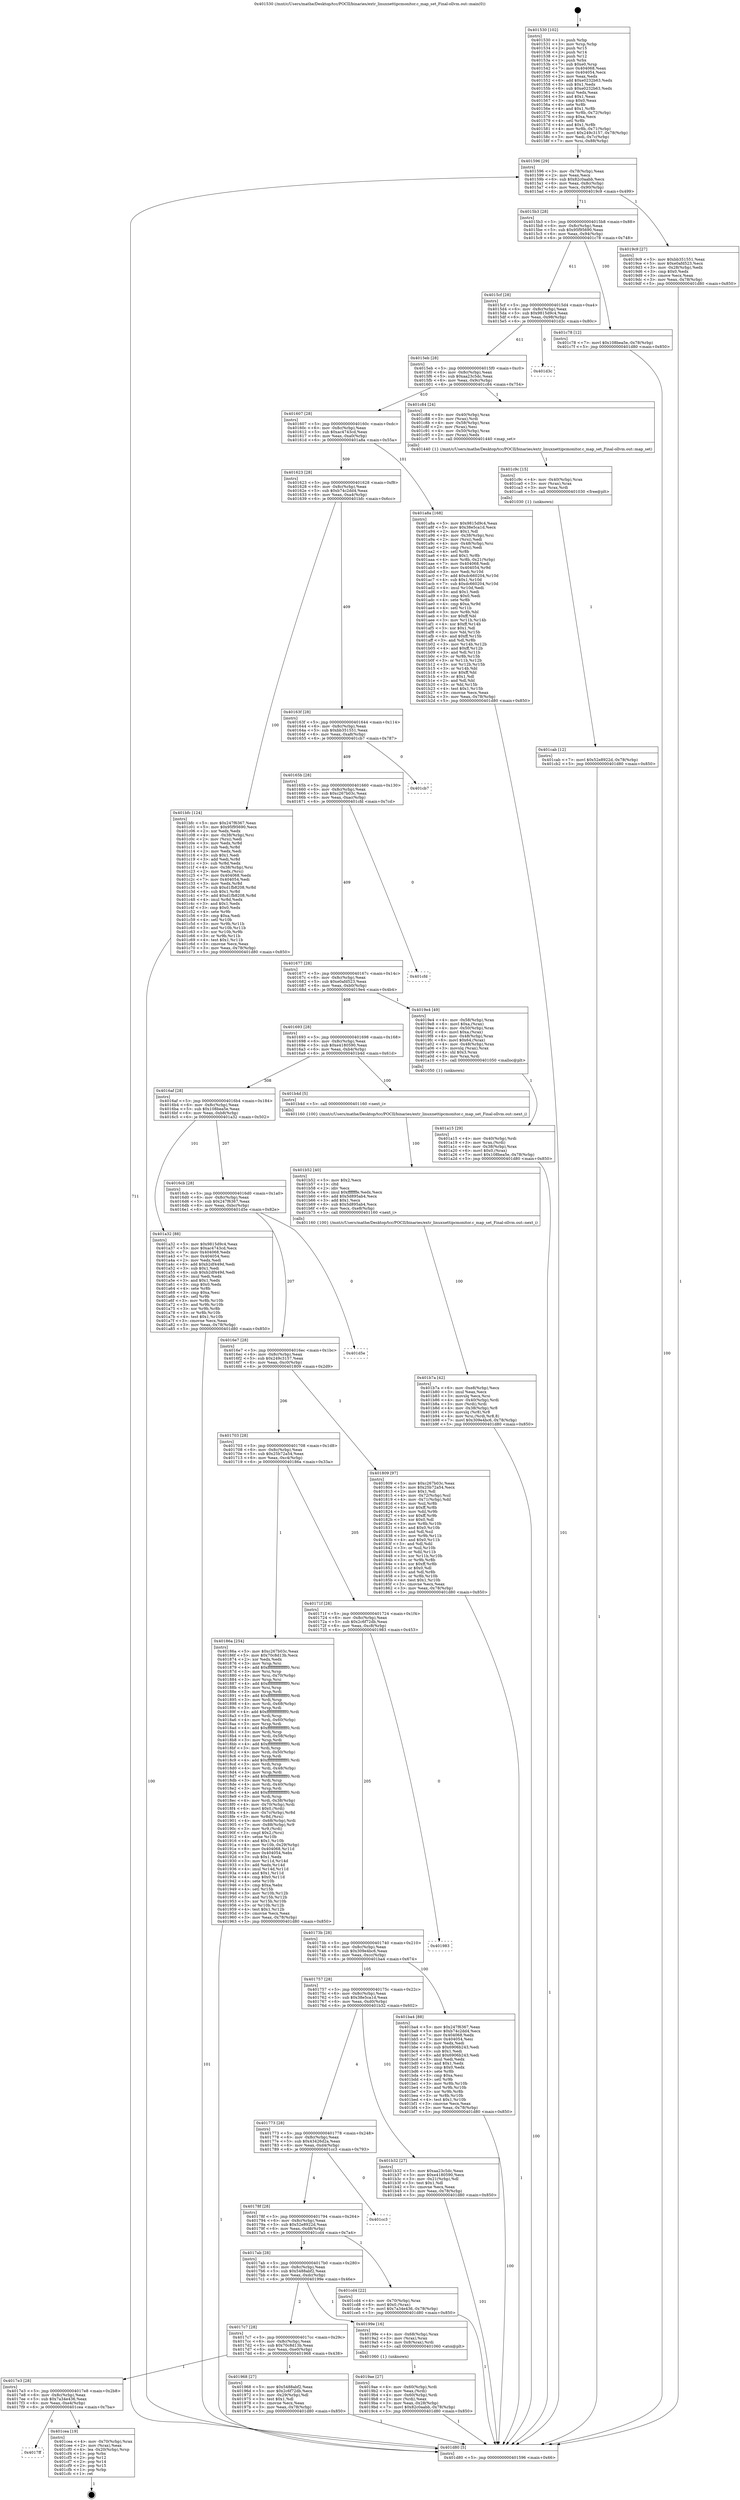 digraph "0x401530" {
  label = "0x401530 (/mnt/c/Users/mathe/Desktop/tcc/POCII/binaries/extr_linuxnettipcmonitor.c_map_set_Final-ollvm.out::main(0))"
  labelloc = "t"
  node[shape=record]

  Entry [label="",width=0.3,height=0.3,shape=circle,fillcolor=black,style=filled]
  "0x401596" [label="{
     0x401596 [29]\l
     | [instrs]\l
     &nbsp;&nbsp;0x401596 \<+3\>: mov -0x78(%rbp),%eax\l
     &nbsp;&nbsp;0x401599 \<+2\>: mov %eax,%ecx\l
     &nbsp;&nbsp;0x40159b \<+6\>: sub $0x82c0aabb,%ecx\l
     &nbsp;&nbsp;0x4015a1 \<+6\>: mov %eax,-0x8c(%rbp)\l
     &nbsp;&nbsp;0x4015a7 \<+6\>: mov %ecx,-0x90(%rbp)\l
     &nbsp;&nbsp;0x4015ad \<+6\>: je 00000000004019c9 \<main+0x499\>\l
  }"]
  "0x4019c9" [label="{
     0x4019c9 [27]\l
     | [instrs]\l
     &nbsp;&nbsp;0x4019c9 \<+5\>: mov $0xbb351551,%eax\l
     &nbsp;&nbsp;0x4019ce \<+5\>: mov $0xe0afd523,%ecx\l
     &nbsp;&nbsp;0x4019d3 \<+3\>: mov -0x28(%rbp),%edx\l
     &nbsp;&nbsp;0x4019d6 \<+3\>: cmp $0x0,%edx\l
     &nbsp;&nbsp;0x4019d9 \<+3\>: cmove %ecx,%eax\l
     &nbsp;&nbsp;0x4019dc \<+3\>: mov %eax,-0x78(%rbp)\l
     &nbsp;&nbsp;0x4019df \<+5\>: jmp 0000000000401d80 \<main+0x850\>\l
  }"]
  "0x4015b3" [label="{
     0x4015b3 [28]\l
     | [instrs]\l
     &nbsp;&nbsp;0x4015b3 \<+5\>: jmp 00000000004015b8 \<main+0x88\>\l
     &nbsp;&nbsp;0x4015b8 \<+6\>: mov -0x8c(%rbp),%eax\l
     &nbsp;&nbsp;0x4015be \<+5\>: sub $0x95f95690,%eax\l
     &nbsp;&nbsp;0x4015c3 \<+6\>: mov %eax,-0x94(%rbp)\l
     &nbsp;&nbsp;0x4015c9 \<+6\>: je 0000000000401c78 \<main+0x748\>\l
  }"]
  Exit [label="",width=0.3,height=0.3,shape=circle,fillcolor=black,style=filled,peripheries=2]
  "0x401c78" [label="{
     0x401c78 [12]\l
     | [instrs]\l
     &nbsp;&nbsp;0x401c78 \<+7\>: movl $0x108bea5e,-0x78(%rbp)\l
     &nbsp;&nbsp;0x401c7f \<+5\>: jmp 0000000000401d80 \<main+0x850\>\l
  }"]
  "0x4015cf" [label="{
     0x4015cf [28]\l
     | [instrs]\l
     &nbsp;&nbsp;0x4015cf \<+5\>: jmp 00000000004015d4 \<main+0xa4\>\l
     &nbsp;&nbsp;0x4015d4 \<+6\>: mov -0x8c(%rbp),%eax\l
     &nbsp;&nbsp;0x4015da \<+5\>: sub $0x9815d9c4,%eax\l
     &nbsp;&nbsp;0x4015df \<+6\>: mov %eax,-0x98(%rbp)\l
     &nbsp;&nbsp;0x4015e5 \<+6\>: je 0000000000401d3c \<main+0x80c\>\l
  }"]
  "0x4017ff" [label="{
     0x4017ff\l
  }", style=dashed]
  "0x401d3c" [label="{
     0x401d3c\l
  }", style=dashed]
  "0x4015eb" [label="{
     0x4015eb [28]\l
     | [instrs]\l
     &nbsp;&nbsp;0x4015eb \<+5\>: jmp 00000000004015f0 \<main+0xc0\>\l
     &nbsp;&nbsp;0x4015f0 \<+6\>: mov -0x8c(%rbp),%eax\l
     &nbsp;&nbsp;0x4015f6 \<+5\>: sub $0xaa23c5dc,%eax\l
     &nbsp;&nbsp;0x4015fb \<+6\>: mov %eax,-0x9c(%rbp)\l
     &nbsp;&nbsp;0x401601 \<+6\>: je 0000000000401c84 \<main+0x754\>\l
  }"]
  "0x401cea" [label="{
     0x401cea [19]\l
     | [instrs]\l
     &nbsp;&nbsp;0x401cea \<+4\>: mov -0x70(%rbp),%rax\l
     &nbsp;&nbsp;0x401cee \<+2\>: mov (%rax),%eax\l
     &nbsp;&nbsp;0x401cf0 \<+4\>: lea -0x20(%rbp),%rsp\l
     &nbsp;&nbsp;0x401cf4 \<+1\>: pop %rbx\l
     &nbsp;&nbsp;0x401cf5 \<+2\>: pop %r12\l
     &nbsp;&nbsp;0x401cf7 \<+2\>: pop %r14\l
     &nbsp;&nbsp;0x401cf9 \<+2\>: pop %r15\l
     &nbsp;&nbsp;0x401cfb \<+1\>: pop %rbp\l
     &nbsp;&nbsp;0x401cfc \<+1\>: ret\l
  }"]
  "0x401c84" [label="{
     0x401c84 [24]\l
     | [instrs]\l
     &nbsp;&nbsp;0x401c84 \<+4\>: mov -0x40(%rbp),%rax\l
     &nbsp;&nbsp;0x401c88 \<+3\>: mov (%rax),%rdi\l
     &nbsp;&nbsp;0x401c8b \<+4\>: mov -0x58(%rbp),%rax\l
     &nbsp;&nbsp;0x401c8f \<+2\>: mov (%rax),%esi\l
     &nbsp;&nbsp;0x401c91 \<+4\>: mov -0x50(%rbp),%rax\l
     &nbsp;&nbsp;0x401c95 \<+2\>: mov (%rax),%edx\l
     &nbsp;&nbsp;0x401c97 \<+5\>: call 0000000000401440 \<map_set\>\l
     | [calls]\l
     &nbsp;&nbsp;0x401440 \{1\} (/mnt/c/Users/mathe/Desktop/tcc/POCII/binaries/extr_linuxnettipcmonitor.c_map_set_Final-ollvm.out::map_set)\l
  }"]
  "0x401607" [label="{
     0x401607 [28]\l
     | [instrs]\l
     &nbsp;&nbsp;0x401607 \<+5\>: jmp 000000000040160c \<main+0xdc\>\l
     &nbsp;&nbsp;0x40160c \<+6\>: mov -0x8c(%rbp),%eax\l
     &nbsp;&nbsp;0x401612 \<+5\>: sub $0xac4743cd,%eax\l
     &nbsp;&nbsp;0x401617 \<+6\>: mov %eax,-0xa0(%rbp)\l
     &nbsp;&nbsp;0x40161d \<+6\>: je 0000000000401a8a \<main+0x55a\>\l
  }"]
  "0x401cab" [label="{
     0x401cab [12]\l
     | [instrs]\l
     &nbsp;&nbsp;0x401cab \<+7\>: movl $0x52e8922d,-0x78(%rbp)\l
     &nbsp;&nbsp;0x401cb2 \<+5\>: jmp 0000000000401d80 \<main+0x850\>\l
  }"]
  "0x401a8a" [label="{
     0x401a8a [168]\l
     | [instrs]\l
     &nbsp;&nbsp;0x401a8a \<+5\>: mov $0x9815d9c4,%eax\l
     &nbsp;&nbsp;0x401a8f \<+5\>: mov $0x38e5ca1d,%ecx\l
     &nbsp;&nbsp;0x401a94 \<+2\>: mov $0x1,%dl\l
     &nbsp;&nbsp;0x401a96 \<+4\>: mov -0x38(%rbp),%rsi\l
     &nbsp;&nbsp;0x401a9a \<+2\>: mov (%rsi),%edi\l
     &nbsp;&nbsp;0x401a9c \<+4\>: mov -0x48(%rbp),%rsi\l
     &nbsp;&nbsp;0x401aa0 \<+2\>: cmp (%rsi),%edi\l
     &nbsp;&nbsp;0x401aa2 \<+4\>: setl %r8b\l
     &nbsp;&nbsp;0x401aa6 \<+4\>: and $0x1,%r8b\l
     &nbsp;&nbsp;0x401aaa \<+4\>: mov %r8b,-0x21(%rbp)\l
     &nbsp;&nbsp;0x401aae \<+7\>: mov 0x404068,%edi\l
     &nbsp;&nbsp;0x401ab5 \<+8\>: mov 0x404054,%r9d\l
     &nbsp;&nbsp;0x401abd \<+3\>: mov %edi,%r10d\l
     &nbsp;&nbsp;0x401ac0 \<+7\>: add $0xdc660204,%r10d\l
     &nbsp;&nbsp;0x401ac7 \<+4\>: sub $0x1,%r10d\l
     &nbsp;&nbsp;0x401acb \<+7\>: sub $0xdc660204,%r10d\l
     &nbsp;&nbsp;0x401ad2 \<+4\>: imul %r10d,%edi\l
     &nbsp;&nbsp;0x401ad6 \<+3\>: and $0x1,%edi\l
     &nbsp;&nbsp;0x401ad9 \<+3\>: cmp $0x0,%edi\l
     &nbsp;&nbsp;0x401adc \<+4\>: sete %r8b\l
     &nbsp;&nbsp;0x401ae0 \<+4\>: cmp $0xa,%r9d\l
     &nbsp;&nbsp;0x401ae4 \<+4\>: setl %r11b\l
     &nbsp;&nbsp;0x401ae8 \<+3\>: mov %r8b,%bl\l
     &nbsp;&nbsp;0x401aeb \<+3\>: xor $0xff,%bl\l
     &nbsp;&nbsp;0x401aee \<+3\>: mov %r11b,%r14b\l
     &nbsp;&nbsp;0x401af1 \<+4\>: xor $0xff,%r14b\l
     &nbsp;&nbsp;0x401af5 \<+3\>: xor $0x1,%dl\l
     &nbsp;&nbsp;0x401af8 \<+3\>: mov %bl,%r15b\l
     &nbsp;&nbsp;0x401afb \<+4\>: and $0xff,%r15b\l
     &nbsp;&nbsp;0x401aff \<+3\>: and %dl,%r8b\l
     &nbsp;&nbsp;0x401b02 \<+3\>: mov %r14b,%r12b\l
     &nbsp;&nbsp;0x401b05 \<+4\>: and $0xff,%r12b\l
     &nbsp;&nbsp;0x401b09 \<+3\>: and %dl,%r11b\l
     &nbsp;&nbsp;0x401b0c \<+3\>: or %r8b,%r15b\l
     &nbsp;&nbsp;0x401b0f \<+3\>: or %r11b,%r12b\l
     &nbsp;&nbsp;0x401b12 \<+3\>: xor %r12b,%r15b\l
     &nbsp;&nbsp;0x401b15 \<+3\>: or %r14b,%bl\l
     &nbsp;&nbsp;0x401b18 \<+3\>: xor $0xff,%bl\l
     &nbsp;&nbsp;0x401b1b \<+3\>: or $0x1,%dl\l
     &nbsp;&nbsp;0x401b1e \<+2\>: and %dl,%bl\l
     &nbsp;&nbsp;0x401b20 \<+3\>: or %bl,%r15b\l
     &nbsp;&nbsp;0x401b23 \<+4\>: test $0x1,%r15b\l
     &nbsp;&nbsp;0x401b27 \<+3\>: cmovne %ecx,%eax\l
     &nbsp;&nbsp;0x401b2a \<+3\>: mov %eax,-0x78(%rbp)\l
     &nbsp;&nbsp;0x401b2d \<+5\>: jmp 0000000000401d80 \<main+0x850\>\l
  }"]
  "0x401623" [label="{
     0x401623 [28]\l
     | [instrs]\l
     &nbsp;&nbsp;0x401623 \<+5\>: jmp 0000000000401628 \<main+0xf8\>\l
     &nbsp;&nbsp;0x401628 \<+6\>: mov -0x8c(%rbp),%eax\l
     &nbsp;&nbsp;0x40162e \<+5\>: sub $0xb74c2dd4,%eax\l
     &nbsp;&nbsp;0x401633 \<+6\>: mov %eax,-0xa4(%rbp)\l
     &nbsp;&nbsp;0x401639 \<+6\>: je 0000000000401bfc \<main+0x6cc\>\l
  }"]
  "0x401c9c" [label="{
     0x401c9c [15]\l
     | [instrs]\l
     &nbsp;&nbsp;0x401c9c \<+4\>: mov -0x40(%rbp),%rax\l
     &nbsp;&nbsp;0x401ca0 \<+3\>: mov (%rax),%rax\l
     &nbsp;&nbsp;0x401ca3 \<+3\>: mov %rax,%rdi\l
     &nbsp;&nbsp;0x401ca6 \<+5\>: call 0000000000401030 \<free@plt\>\l
     | [calls]\l
     &nbsp;&nbsp;0x401030 \{1\} (unknown)\l
  }"]
  "0x401bfc" [label="{
     0x401bfc [124]\l
     | [instrs]\l
     &nbsp;&nbsp;0x401bfc \<+5\>: mov $0x247f6367,%eax\l
     &nbsp;&nbsp;0x401c01 \<+5\>: mov $0x95f95690,%ecx\l
     &nbsp;&nbsp;0x401c06 \<+2\>: xor %edx,%edx\l
     &nbsp;&nbsp;0x401c08 \<+4\>: mov -0x38(%rbp),%rsi\l
     &nbsp;&nbsp;0x401c0c \<+2\>: mov (%rsi),%edi\l
     &nbsp;&nbsp;0x401c0e \<+3\>: mov %edx,%r8d\l
     &nbsp;&nbsp;0x401c11 \<+3\>: sub %edi,%r8d\l
     &nbsp;&nbsp;0x401c14 \<+2\>: mov %edx,%edi\l
     &nbsp;&nbsp;0x401c16 \<+3\>: sub $0x1,%edi\l
     &nbsp;&nbsp;0x401c19 \<+3\>: add %edi,%r8d\l
     &nbsp;&nbsp;0x401c1c \<+3\>: sub %r8d,%edx\l
     &nbsp;&nbsp;0x401c1f \<+4\>: mov -0x38(%rbp),%rsi\l
     &nbsp;&nbsp;0x401c23 \<+2\>: mov %edx,(%rsi)\l
     &nbsp;&nbsp;0x401c25 \<+7\>: mov 0x404068,%edx\l
     &nbsp;&nbsp;0x401c2c \<+7\>: mov 0x404054,%edi\l
     &nbsp;&nbsp;0x401c33 \<+3\>: mov %edx,%r8d\l
     &nbsp;&nbsp;0x401c36 \<+7\>: sub $0xd1fb8208,%r8d\l
     &nbsp;&nbsp;0x401c3d \<+4\>: sub $0x1,%r8d\l
     &nbsp;&nbsp;0x401c41 \<+7\>: add $0xd1fb8208,%r8d\l
     &nbsp;&nbsp;0x401c48 \<+4\>: imul %r8d,%edx\l
     &nbsp;&nbsp;0x401c4c \<+3\>: and $0x1,%edx\l
     &nbsp;&nbsp;0x401c4f \<+3\>: cmp $0x0,%edx\l
     &nbsp;&nbsp;0x401c52 \<+4\>: sete %r9b\l
     &nbsp;&nbsp;0x401c56 \<+3\>: cmp $0xa,%edi\l
     &nbsp;&nbsp;0x401c59 \<+4\>: setl %r10b\l
     &nbsp;&nbsp;0x401c5d \<+3\>: mov %r9b,%r11b\l
     &nbsp;&nbsp;0x401c60 \<+3\>: and %r10b,%r11b\l
     &nbsp;&nbsp;0x401c63 \<+3\>: xor %r10b,%r9b\l
     &nbsp;&nbsp;0x401c66 \<+3\>: or %r9b,%r11b\l
     &nbsp;&nbsp;0x401c69 \<+4\>: test $0x1,%r11b\l
     &nbsp;&nbsp;0x401c6d \<+3\>: cmovne %ecx,%eax\l
     &nbsp;&nbsp;0x401c70 \<+3\>: mov %eax,-0x78(%rbp)\l
     &nbsp;&nbsp;0x401c73 \<+5\>: jmp 0000000000401d80 \<main+0x850\>\l
  }"]
  "0x40163f" [label="{
     0x40163f [28]\l
     | [instrs]\l
     &nbsp;&nbsp;0x40163f \<+5\>: jmp 0000000000401644 \<main+0x114\>\l
     &nbsp;&nbsp;0x401644 \<+6\>: mov -0x8c(%rbp),%eax\l
     &nbsp;&nbsp;0x40164a \<+5\>: sub $0xbb351551,%eax\l
     &nbsp;&nbsp;0x40164f \<+6\>: mov %eax,-0xa8(%rbp)\l
     &nbsp;&nbsp;0x401655 \<+6\>: je 0000000000401cb7 \<main+0x787\>\l
  }"]
  "0x401b7a" [label="{
     0x401b7a [42]\l
     | [instrs]\l
     &nbsp;&nbsp;0x401b7a \<+6\>: mov -0xe8(%rbp),%ecx\l
     &nbsp;&nbsp;0x401b80 \<+3\>: imul %eax,%ecx\l
     &nbsp;&nbsp;0x401b83 \<+3\>: movslq %ecx,%rsi\l
     &nbsp;&nbsp;0x401b86 \<+4\>: mov -0x40(%rbp),%rdi\l
     &nbsp;&nbsp;0x401b8a \<+3\>: mov (%rdi),%rdi\l
     &nbsp;&nbsp;0x401b8d \<+4\>: mov -0x38(%rbp),%r8\l
     &nbsp;&nbsp;0x401b91 \<+3\>: movslq (%r8),%r8\l
     &nbsp;&nbsp;0x401b94 \<+4\>: mov %rsi,(%rdi,%r8,8)\l
     &nbsp;&nbsp;0x401b98 \<+7\>: movl $0x309e4bc6,-0x78(%rbp)\l
     &nbsp;&nbsp;0x401b9f \<+5\>: jmp 0000000000401d80 \<main+0x850\>\l
  }"]
  "0x401cb7" [label="{
     0x401cb7\l
  }", style=dashed]
  "0x40165b" [label="{
     0x40165b [28]\l
     | [instrs]\l
     &nbsp;&nbsp;0x40165b \<+5\>: jmp 0000000000401660 \<main+0x130\>\l
     &nbsp;&nbsp;0x401660 \<+6\>: mov -0x8c(%rbp),%eax\l
     &nbsp;&nbsp;0x401666 \<+5\>: sub $0xc267b03c,%eax\l
     &nbsp;&nbsp;0x40166b \<+6\>: mov %eax,-0xac(%rbp)\l
     &nbsp;&nbsp;0x401671 \<+6\>: je 0000000000401cfd \<main+0x7cd\>\l
  }"]
  "0x401b52" [label="{
     0x401b52 [40]\l
     | [instrs]\l
     &nbsp;&nbsp;0x401b52 \<+5\>: mov $0x2,%ecx\l
     &nbsp;&nbsp;0x401b57 \<+1\>: cltd\l
     &nbsp;&nbsp;0x401b58 \<+2\>: idiv %ecx\l
     &nbsp;&nbsp;0x401b5a \<+6\>: imul $0xfffffffe,%edx,%ecx\l
     &nbsp;&nbsp;0x401b60 \<+6\>: add $0x5d895ab4,%ecx\l
     &nbsp;&nbsp;0x401b66 \<+3\>: add $0x1,%ecx\l
     &nbsp;&nbsp;0x401b69 \<+6\>: sub $0x5d895ab4,%ecx\l
     &nbsp;&nbsp;0x401b6f \<+6\>: mov %ecx,-0xe8(%rbp)\l
     &nbsp;&nbsp;0x401b75 \<+5\>: call 0000000000401160 \<next_i\>\l
     | [calls]\l
     &nbsp;&nbsp;0x401160 \{100\} (/mnt/c/Users/mathe/Desktop/tcc/POCII/binaries/extr_linuxnettipcmonitor.c_map_set_Final-ollvm.out::next_i)\l
  }"]
  "0x401cfd" [label="{
     0x401cfd\l
  }", style=dashed]
  "0x401677" [label="{
     0x401677 [28]\l
     | [instrs]\l
     &nbsp;&nbsp;0x401677 \<+5\>: jmp 000000000040167c \<main+0x14c\>\l
     &nbsp;&nbsp;0x40167c \<+6\>: mov -0x8c(%rbp),%eax\l
     &nbsp;&nbsp;0x401682 \<+5\>: sub $0xe0afd523,%eax\l
     &nbsp;&nbsp;0x401687 \<+6\>: mov %eax,-0xb0(%rbp)\l
     &nbsp;&nbsp;0x40168d \<+6\>: je 00000000004019e4 \<main+0x4b4\>\l
  }"]
  "0x401a15" [label="{
     0x401a15 [29]\l
     | [instrs]\l
     &nbsp;&nbsp;0x401a15 \<+4\>: mov -0x40(%rbp),%rdi\l
     &nbsp;&nbsp;0x401a19 \<+3\>: mov %rax,(%rdi)\l
     &nbsp;&nbsp;0x401a1c \<+4\>: mov -0x38(%rbp),%rax\l
     &nbsp;&nbsp;0x401a20 \<+6\>: movl $0x0,(%rax)\l
     &nbsp;&nbsp;0x401a26 \<+7\>: movl $0x108bea5e,-0x78(%rbp)\l
     &nbsp;&nbsp;0x401a2d \<+5\>: jmp 0000000000401d80 \<main+0x850\>\l
  }"]
  "0x4019e4" [label="{
     0x4019e4 [49]\l
     | [instrs]\l
     &nbsp;&nbsp;0x4019e4 \<+4\>: mov -0x58(%rbp),%rax\l
     &nbsp;&nbsp;0x4019e8 \<+6\>: movl $0xa,(%rax)\l
     &nbsp;&nbsp;0x4019ee \<+4\>: mov -0x50(%rbp),%rax\l
     &nbsp;&nbsp;0x4019f2 \<+6\>: movl $0xa,(%rax)\l
     &nbsp;&nbsp;0x4019f8 \<+4\>: mov -0x48(%rbp),%rax\l
     &nbsp;&nbsp;0x4019fc \<+6\>: movl $0x64,(%rax)\l
     &nbsp;&nbsp;0x401a02 \<+4\>: mov -0x48(%rbp),%rax\l
     &nbsp;&nbsp;0x401a06 \<+3\>: movslq (%rax),%rax\l
     &nbsp;&nbsp;0x401a09 \<+4\>: shl $0x3,%rax\l
     &nbsp;&nbsp;0x401a0d \<+3\>: mov %rax,%rdi\l
     &nbsp;&nbsp;0x401a10 \<+5\>: call 0000000000401050 \<malloc@plt\>\l
     | [calls]\l
     &nbsp;&nbsp;0x401050 \{1\} (unknown)\l
  }"]
  "0x401693" [label="{
     0x401693 [28]\l
     | [instrs]\l
     &nbsp;&nbsp;0x401693 \<+5\>: jmp 0000000000401698 \<main+0x168\>\l
     &nbsp;&nbsp;0x401698 \<+6\>: mov -0x8c(%rbp),%eax\l
     &nbsp;&nbsp;0x40169e \<+5\>: sub $0xe4180590,%eax\l
     &nbsp;&nbsp;0x4016a3 \<+6\>: mov %eax,-0xb4(%rbp)\l
     &nbsp;&nbsp;0x4016a9 \<+6\>: je 0000000000401b4d \<main+0x61d\>\l
  }"]
  "0x4019ae" [label="{
     0x4019ae [27]\l
     | [instrs]\l
     &nbsp;&nbsp;0x4019ae \<+4\>: mov -0x60(%rbp),%rdi\l
     &nbsp;&nbsp;0x4019b2 \<+2\>: mov %eax,(%rdi)\l
     &nbsp;&nbsp;0x4019b4 \<+4\>: mov -0x60(%rbp),%rdi\l
     &nbsp;&nbsp;0x4019b8 \<+2\>: mov (%rdi),%eax\l
     &nbsp;&nbsp;0x4019ba \<+3\>: mov %eax,-0x28(%rbp)\l
     &nbsp;&nbsp;0x4019bd \<+7\>: movl $0x82c0aabb,-0x78(%rbp)\l
     &nbsp;&nbsp;0x4019c4 \<+5\>: jmp 0000000000401d80 \<main+0x850\>\l
  }"]
  "0x401b4d" [label="{
     0x401b4d [5]\l
     | [instrs]\l
     &nbsp;&nbsp;0x401b4d \<+5\>: call 0000000000401160 \<next_i\>\l
     | [calls]\l
     &nbsp;&nbsp;0x401160 \{100\} (/mnt/c/Users/mathe/Desktop/tcc/POCII/binaries/extr_linuxnettipcmonitor.c_map_set_Final-ollvm.out::next_i)\l
  }"]
  "0x4016af" [label="{
     0x4016af [28]\l
     | [instrs]\l
     &nbsp;&nbsp;0x4016af \<+5\>: jmp 00000000004016b4 \<main+0x184\>\l
     &nbsp;&nbsp;0x4016b4 \<+6\>: mov -0x8c(%rbp),%eax\l
     &nbsp;&nbsp;0x4016ba \<+5\>: sub $0x108bea5e,%eax\l
     &nbsp;&nbsp;0x4016bf \<+6\>: mov %eax,-0xb8(%rbp)\l
     &nbsp;&nbsp;0x4016c5 \<+6\>: je 0000000000401a32 \<main+0x502\>\l
  }"]
  "0x4017e3" [label="{
     0x4017e3 [28]\l
     | [instrs]\l
     &nbsp;&nbsp;0x4017e3 \<+5\>: jmp 00000000004017e8 \<main+0x2b8\>\l
     &nbsp;&nbsp;0x4017e8 \<+6\>: mov -0x8c(%rbp),%eax\l
     &nbsp;&nbsp;0x4017ee \<+5\>: sub $0x7a34e436,%eax\l
     &nbsp;&nbsp;0x4017f3 \<+6\>: mov %eax,-0xe4(%rbp)\l
     &nbsp;&nbsp;0x4017f9 \<+6\>: je 0000000000401cea \<main+0x7ba\>\l
  }"]
  "0x401a32" [label="{
     0x401a32 [88]\l
     | [instrs]\l
     &nbsp;&nbsp;0x401a32 \<+5\>: mov $0x9815d9c4,%eax\l
     &nbsp;&nbsp;0x401a37 \<+5\>: mov $0xac4743cd,%ecx\l
     &nbsp;&nbsp;0x401a3c \<+7\>: mov 0x404068,%edx\l
     &nbsp;&nbsp;0x401a43 \<+7\>: mov 0x404054,%esi\l
     &nbsp;&nbsp;0x401a4a \<+2\>: mov %edx,%edi\l
     &nbsp;&nbsp;0x401a4c \<+6\>: add $0xb2df449d,%edi\l
     &nbsp;&nbsp;0x401a52 \<+3\>: sub $0x1,%edi\l
     &nbsp;&nbsp;0x401a55 \<+6\>: sub $0xb2df449d,%edi\l
     &nbsp;&nbsp;0x401a5b \<+3\>: imul %edi,%edx\l
     &nbsp;&nbsp;0x401a5e \<+3\>: and $0x1,%edx\l
     &nbsp;&nbsp;0x401a61 \<+3\>: cmp $0x0,%edx\l
     &nbsp;&nbsp;0x401a64 \<+4\>: sete %r8b\l
     &nbsp;&nbsp;0x401a68 \<+3\>: cmp $0xa,%esi\l
     &nbsp;&nbsp;0x401a6b \<+4\>: setl %r9b\l
     &nbsp;&nbsp;0x401a6f \<+3\>: mov %r8b,%r10b\l
     &nbsp;&nbsp;0x401a72 \<+3\>: and %r9b,%r10b\l
     &nbsp;&nbsp;0x401a75 \<+3\>: xor %r9b,%r8b\l
     &nbsp;&nbsp;0x401a78 \<+3\>: or %r8b,%r10b\l
     &nbsp;&nbsp;0x401a7b \<+4\>: test $0x1,%r10b\l
     &nbsp;&nbsp;0x401a7f \<+3\>: cmovne %ecx,%eax\l
     &nbsp;&nbsp;0x401a82 \<+3\>: mov %eax,-0x78(%rbp)\l
     &nbsp;&nbsp;0x401a85 \<+5\>: jmp 0000000000401d80 \<main+0x850\>\l
  }"]
  "0x4016cb" [label="{
     0x4016cb [28]\l
     | [instrs]\l
     &nbsp;&nbsp;0x4016cb \<+5\>: jmp 00000000004016d0 \<main+0x1a0\>\l
     &nbsp;&nbsp;0x4016d0 \<+6\>: mov -0x8c(%rbp),%eax\l
     &nbsp;&nbsp;0x4016d6 \<+5\>: sub $0x247f6367,%eax\l
     &nbsp;&nbsp;0x4016db \<+6\>: mov %eax,-0xbc(%rbp)\l
     &nbsp;&nbsp;0x4016e1 \<+6\>: je 0000000000401d5e \<main+0x82e\>\l
  }"]
  "0x401968" [label="{
     0x401968 [27]\l
     | [instrs]\l
     &nbsp;&nbsp;0x401968 \<+5\>: mov $0x5488abf2,%eax\l
     &nbsp;&nbsp;0x40196d \<+5\>: mov $0x2c6f72db,%ecx\l
     &nbsp;&nbsp;0x401972 \<+3\>: mov -0x29(%rbp),%dl\l
     &nbsp;&nbsp;0x401975 \<+3\>: test $0x1,%dl\l
     &nbsp;&nbsp;0x401978 \<+3\>: cmovne %ecx,%eax\l
     &nbsp;&nbsp;0x40197b \<+3\>: mov %eax,-0x78(%rbp)\l
     &nbsp;&nbsp;0x40197e \<+5\>: jmp 0000000000401d80 \<main+0x850\>\l
  }"]
  "0x401d5e" [label="{
     0x401d5e\l
  }", style=dashed]
  "0x4016e7" [label="{
     0x4016e7 [28]\l
     | [instrs]\l
     &nbsp;&nbsp;0x4016e7 \<+5\>: jmp 00000000004016ec \<main+0x1bc\>\l
     &nbsp;&nbsp;0x4016ec \<+6\>: mov -0x8c(%rbp),%eax\l
     &nbsp;&nbsp;0x4016f2 \<+5\>: sub $0x249c3157,%eax\l
     &nbsp;&nbsp;0x4016f7 \<+6\>: mov %eax,-0xc0(%rbp)\l
     &nbsp;&nbsp;0x4016fd \<+6\>: je 0000000000401809 \<main+0x2d9\>\l
  }"]
  "0x4017c7" [label="{
     0x4017c7 [28]\l
     | [instrs]\l
     &nbsp;&nbsp;0x4017c7 \<+5\>: jmp 00000000004017cc \<main+0x29c\>\l
     &nbsp;&nbsp;0x4017cc \<+6\>: mov -0x8c(%rbp),%eax\l
     &nbsp;&nbsp;0x4017d2 \<+5\>: sub $0x70c8d13b,%eax\l
     &nbsp;&nbsp;0x4017d7 \<+6\>: mov %eax,-0xe0(%rbp)\l
     &nbsp;&nbsp;0x4017dd \<+6\>: je 0000000000401968 \<main+0x438\>\l
  }"]
  "0x401809" [label="{
     0x401809 [97]\l
     | [instrs]\l
     &nbsp;&nbsp;0x401809 \<+5\>: mov $0xc267b03c,%eax\l
     &nbsp;&nbsp;0x40180e \<+5\>: mov $0x25b72a54,%ecx\l
     &nbsp;&nbsp;0x401813 \<+2\>: mov $0x1,%dl\l
     &nbsp;&nbsp;0x401815 \<+4\>: mov -0x72(%rbp),%sil\l
     &nbsp;&nbsp;0x401819 \<+4\>: mov -0x71(%rbp),%dil\l
     &nbsp;&nbsp;0x40181d \<+3\>: mov %sil,%r8b\l
     &nbsp;&nbsp;0x401820 \<+4\>: xor $0xff,%r8b\l
     &nbsp;&nbsp;0x401824 \<+3\>: mov %dil,%r9b\l
     &nbsp;&nbsp;0x401827 \<+4\>: xor $0xff,%r9b\l
     &nbsp;&nbsp;0x40182b \<+3\>: xor $0x0,%dl\l
     &nbsp;&nbsp;0x40182e \<+3\>: mov %r8b,%r10b\l
     &nbsp;&nbsp;0x401831 \<+4\>: and $0x0,%r10b\l
     &nbsp;&nbsp;0x401835 \<+3\>: and %dl,%sil\l
     &nbsp;&nbsp;0x401838 \<+3\>: mov %r9b,%r11b\l
     &nbsp;&nbsp;0x40183b \<+4\>: and $0x0,%r11b\l
     &nbsp;&nbsp;0x40183f \<+3\>: and %dl,%dil\l
     &nbsp;&nbsp;0x401842 \<+3\>: or %sil,%r10b\l
     &nbsp;&nbsp;0x401845 \<+3\>: or %dil,%r11b\l
     &nbsp;&nbsp;0x401848 \<+3\>: xor %r11b,%r10b\l
     &nbsp;&nbsp;0x40184b \<+3\>: or %r9b,%r8b\l
     &nbsp;&nbsp;0x40184e \<+4\>: xor $0xff,%r8b\l
     &nbsp;&nbsp;0x401852 \<+3\>: or $0x0,%dl\l
     &nbsp;&nbsp;0x401855 \<+3\>: and %dl,%r8b\l
     &nbsp;&nbsp;0x401858 \<+3\>: or %r8b,%r10b\l
     &nbsp;&nbsp;0x40185b \<+4\>: test $0x1,%r10b\l
     &nbsp;&nbsp;0x40185f \<+3\>: cmovne %ecx,%eax\l
     &nbsp;&nbsp;0x401862 \<+3\>: mov %eax,-0x78(%rbp)\l
     &nbsp;&nbsp;0x401865 \<+5\>: jmp 0000000000401d80 \<main+0x850\>\l
  }"]
  "0x401703" [label="{
     0x401703 [28]\l
     | [instrs]\l
     &nbsp;&nbsp;0x401703 \<+5\>: jmp 0000000000401708 \<main+0x1d8\>\l
     &nbsp;&nbsp;0x401708 \<+6\>: mov -0x8c(%rbp),%eax\l
     &nbsp;&nbsp;0x40170e \<+5\>: sub $0x25b72a54,%eax\l
     &nbsp;&nbsp;0x401713 \<+6\>: mov %eax,-0xc4(%rbp)\l
     &nbsp;&nbsp;0x401719 \<+6\>: je 000000000040186a \<main+0x33a\>\l
  }"]
  "0x401d80" [label="{
     0x401d80 [5]\l
     | [instrs]\l
     &nbsp;&nbsp;0x401d80 \<+5\>: jmp 0000000000401596 \<main+0x66\>\l
  }"]
  "0x401530" [label="{
     0x401530 [102]\l
     | [instrs]\l
     &nbsp;&nbsp;0x401530 \<+1\>: push %rbp\l
     &nbsp;&nbsp;0x401531 \<+3\>: mov %rsp,%rbp\l
     &nbsp;&nbsp;0x401534 \<+2\>: push %r15\l
     &nbsp;&nbsp;0x401536 \<+2\>: push %r14\l
     &nbsp;&nbsp;0x401538 \<+2\>: push %r12\l
     &nbsp;&nbsp;0x40153a \<+1\>: push %rbx\l
     &nbsp;&nbsp;0x40153b \<+7\>: sub $0xe0,%rsp\l
     &nbsp;&nbsp;0x401542 \<+7\>: mov 0x404068,%eax\l
     &nbsp;&nbsp;0x401549 \<+7\>: mov 0x404054,%ecx\l
     &nbsp;&nbsp;0x401550 \<+2\>: mov %eax,%edx\l
     &nbsp;&nbsp;0x401552 \<+6\>: add $0xe0232b63,%edx\l
     &nbsp;&nbsp;0x401558 \<+3\>: sub $0x1,%edx\l
     &nbsp;&nbsp;0x40155b \<+6\>: sub $0xe0232b63,%edx\l
     &nbsp;&nbsp;0x401561 \<+3\>: imul %edx,%eax\l
     &nbsp;&nbsp;0x401564 \<+3\>: and $0x1,%eax\l
     &nbsp;&nbsp;0x401567 \<+3\>: cmp $0x0,%eax\l
     &nbsp;&nbsp;0x40156a \<+4\>: sete %r8b\l
     &nbsp;&nbsp;0x40156e \<+4\>: and $0x1,%r8b\l
     &nbsp;&nbsp;0x401572 \<+4\>: mov %r8b,-0x72(%rbp)\l
     &nbsp;&nbsp;0x401576 \<+3\>: cmp $0xa,%ecx\l
     &nbsp;&nbsp;0x401579 \<+4\>: setl %r8b\l
     &nbsp;&nbsp;0x40157d \<+4\>: and $0x1,%r8b\l
     &nbsp;&nbsp;0x401581 \<+4\>: mov %r8b,-0x71(%rbp)\l
     &nbsp;&nbsp;0x401585 \<+7\>: movl $0x249c3157,-0x78(%rbp)\l
     &nbsp;&nbsp;0x40158c \<+3\>: mov %edi,-0x7c(%rbp)\l
     &nbsp;&nbsp;0x40158f \<+7\>: mov %rsi,-0x88(%rbp)\l
  }"]
  "0x40199e" [label="{
     0x40199e [16]\l
     | [instrs]\l
     &nbsp;&nbsp;0x40199e \<+4\>: mov -0x68(%rbp),%rax\l
     &nbsp;&nbsp;0x4019a2 \<+3\>: mov (%rax),%rax\l
     &nbsp;&nbsp;0x4019a5 \<+4\>: mov 0x8(%rax),%rdi\l
     &nbsp;&nbsp;0x4019a9 \<+5\>: call 0000000000401060 \<atoi@plt\>\l
     | [calls]\l
     &nbsp;&nbsp;0x401060 \{1\} (unknown)\l
  }"]
  "0x40186a" [label="{
     0x40186a [254]\l
     | [instrs]\l
     &nbsp;&nbsp;0x40186a \<+5\>: mov $0xc267b03c,%eax\l
     &nbsp;&nbsp;0x40186f \<+5\>: mov $0x70c8d13b,%ecx\l
     &nbsp;&nbsp;0x401874 \<+2\>: xor %edx,%edx\l
     &nbsp;&nbsp;0x401876 \<+3\>: mov %rsp,%rsi\l
     &nbsp;&nbsp;0x401879 \<+4\>: add $0xfffffffffffffff0,%rsi\l
     &nbsp;&nbsp;0x40187d \<+3\>: mov %rsi,%rsp\l
     &nbsp;&nbsp;0x401880 \<+4\>: mov %rsi,-0x70(%rbp)\l
     &nbsp;&nbsp;0x401884 \<+3\>: mov %rsp,%rsi\l
     &nbsp;&nbsp;0x401887 \<+4\>: add $0xfffffffffffffff0,%rsi\l
     &nbsp;&nbsp;0x40188b \<+3\>: mov %rsi,%rsp\l
     &nbsp;&nbsp;0x40188e \<+3\>: mov %rsp,%rdi\l
     &nbsp;&nbsp;0x401891 \<+4\>: add $0xfffffffffffffff0,%rdi\l
     &nbsp;&nbsp;0x401895 \<+3\>: mov %rdi,%rsp\l
     &nbsp;&nbsp;0x401898 \<+4\>: mov %rdi,-0x68(%rbp)\l
     &nbsp;&nbsp;0x40189c \<+3\>: mov %rsp,%rdi\l
     &nbsp;&nbsp;0x40189f \<+4\>: add $0xfffffffffffffff0,%rdi\l
     &nbsp;&nbsp;0x4018a3 \<+3\>: mov %rdi,%rsp\l
     &nbsp;&nbsp;0x4018a6 \<+4\>: mov %rdi,-0x60(%rbp)\l
     &nbsp;&nbsp;0x4018aa \<+3\>: mov %rsp,%rdi\l
     &nbsp;&nbsp;0x4018ad \<+4\>: add $0xfffffffffffffff0,%rdi\l
     &nbsp;&nbsp;0x4018b1 \<+3\>: mov %rdi,%rsp\l
     &nbsp;&nbsp;0x4018b4 \<+4\>: mov %rdi,-0x58(%rbp)\l
     &nbsp;&nbsp;0x4018b8 \<+3\>: mov %rsp,%rdi\l
     &nbsp;&nbsp;0x4018bb \<+4\>: add $0xfffffffffffffff0,%rdi\l
     &nbsp;&nbsp;0x4018bf \<+3\>: mov %rdi,%rsp\l
     &nbsp;&nbsp;0x4018c2 \<+4\>: mov %rdi,-0x50(%rbp)\l
     &nbsp;&nbsp;0x4018c6 \<+3\>: mov %rsp,%rdi\l
     &nbsp;&nbsp;0x4018c9 \<+4\>: add $0xfffffffffffffff0,%rdi\l
     &nbsp;&nbsp;0x4018cd \<+3\>: mov %rdi,%rsp\l
     &nbsp;&nbsp;0x4018d0 \<+4\>: mov %rdi,-0x48(%rbp)\l
     &nbsp;&nbsp;0x4018d4 \<+3\>: mov %rsp,%rdi\l
     &nbsp;&nbsp;0x4018d7 \<+4\>: add $0xfffffffffffffff0,%rdi\l
     &nbsp;&nbsp;0x4018db \<+3\>: mov %rdi,%rsp\l
     &nbsp;&nbsp;0x4018de \<+4\>: mov %rdi,-0x40(%rbp)\l
     &nbsp;&nbsp;0x4018e2 \<+3\>: mov %rsp,%rdi\l
     &nbsp;&nbsp;0x4018e5 \<+4\>: add $0xfffffffffffffff0,%rdi\l
     &nbsp;&nbsp;0x4018e9 \<+3\>: mov %rdi,%rsp\l
     &nbsp;&nbsp;0x4018ec \<+4\>: mov %rdi,-0x38(%rbp)\l
     &nbsp;&nbsp;0x4018f0 \<+4\>: mov -0x70(%rbp),%rdi\l
     &nbsp;&nbsp;0x4018f4 \<+6\>: movl $0x0,(%rdi)\l
     &nbsp;&nbsp;0x4018fa \<+4\>: mov -0x7c(%rbp),%r8d\l
     &nbsp;&nbsp;0x4018fe \<+3\>: mov %r8d,(%rsi)\l
     &nbsp;&nbsp;0x401901 \<+4\>: mov -0x68(%rbp),%rdi\l
     &nbsp;&nbsp;0x401905 \<+7\>: mov -0x88(%rbp),%r9\l
     &nbsp;&nbsp;0x40190c \<+3\>: mov %r9,(%rdi)\l
     &nbsp;&nbsp;0x40190f \<+3\>: cmpl $0x2,(%rsi)\l
     &nbsp;&nbsp;0x401912 \<+4\>: setne %r10b\l
     &nbsp;&nbsp;0x401916 \<+4\>: and $0x1,%r10b\l
     &nbsp;&nbsp;0x40191a \<+4\>: mov %r10b,-0x29(%rbp)\l
     &nbsp;&nbsp;0x40191e \<+8\>: mov 0x404068,%r11d\l
     &nbsp;&nbsp;0x401926 \<+7\>: mov 0x404054,%ebx\l
     &nbsp;&nbsp;0x40192d \<+3\>: sub $0x1,%edx\l
     &nbsp;&nbsp;0x401930 \<+3\>: mov %r11d,%r14d\l
     &nbsp;&nbsp;0x401933 \<+3\>: add %edx,%r14d\l
     &nbsp;&nbsp;0x401936 \<+4\>: imul %r14d,%r11d\l
     &nbsp;&nbsp;0x40193a \<+4\>: and $0x1,%r11d\l
     &nbsp;&nbsp;0x40193e \<+4\>: cmp $0x0,%r11d\l
     &nbsp;&nbsp;0x401942 \<+4\>: sete %r10b\l
     &nbsp;&nbsp;0x401946 \<+3\>: cmp $0xa,%ebx\l
     &nbsp;&nbsp;0x401949 \<+4\>: setl %r15b\l
     &nbsp;&nbsp;0x40194d \<+3\>: mov %r10b,%r12b\l
     &nbsp;&nbsp;0x401950 \<+3\>: and %r15b,%r12b\l
     &nbsp;&nbsp;0x401953 \<+3\>: xor %r15b,%r10b\l
     &nbsp;&nbsp;0x401956 \<+3\>: or %r10b,%r12b\l
     &nbsp;&nbsp;0x401959 \<+4\>: test $0x1,%r12b\l
     &nbsp;&nbsp;0x40195d \<+3\>: cmovne %ecx,%eax\l
     &nbsp;&nbsp;0x401960 \<+3\>: mov %eax,-0x78(%rbp)\l
     &nbsp;&nbsp;0x401963 \<+5\>: jmp 0000000000401d80 \<main+0x850\>\l
  }"]
  "0x40171f" [label="{
     0x40171f [28]\l
     | [instrs]\l
     &nbsp;&nbsp;0x40171f \<+5\>: jmp 0000000000401724 \<main+0x1f4\>\l
     &nbsp;&nbsp;0x401724 \<+6\>: mov -0x8c(%rbp),%eax\l
     &nbsp;&nbsp;0x40172a \<+5\>: sub $0x2c6f72db,%eax\l
     &nbsp;&nbsp;0x40172f \<+6\>: mov %eax,-0xc8(%rbp)\l
     &nbsp;&nbsp;0x401735 \<+6\>: je 0000000000401983 \<main+0x453\>\l
  }"]
  "0x4017ab" [label="{
     0x4017ab [28]\l
     | [instrs]\l
     &nbsp;&nbsp;0x4017ab \<+5\>: jmp 00000000004017b0 \<main+0x280\>\l
     &nbsp;&nbsp;0x4017b0 \<+6\>: mov -0x8c(%rbp),%eax\l
     &nbsp;&nbsp;0x4017b6 \<+5\>: sub $0x5488abf2,%eax\l
     &nbsp;&nbsp;0x4017bb \<+6\>: mov %eax,-0xdc(%rbp)\l
     &nbsp;&nbsp;0x4017c1 \<+6\>: je 000000000040199e \<main+0x46e\>\l
  }"]
  "0x401cd4" [label="{
     0x401cd4 [22]\l
     | [instrs]\l
     &nbsp;&nbsp;0x401cd4 \<+4\>: mov -0x70(%rbp),%rax\l
     &nbsp;&nbsp;0x401cd8 \<+6\>: movl $0x0,(%rax)\l
     &nbsp;&nbsp;0x401cde \<+7\>: movl $0x7a34e436,-0x78(%rbp)\l
     &nbsp;&nbsp;0x401ce5 \<+5\>: jmp 0000000000401d80 \<main+0x850\>\l
  }"]
  "0x401983" [label="{
     0x401983\l
  }", style=dashed]
  "0x40173b" [label="{
     0x40173b [28]\l
     | [instrs]\l
     &nbsp;&nbsp;0x40173b \<+5\>: jmp 0000000000401740 \<main+0x210\>\l
     &nbsp;&nbsp;0x401740 \<+6\>: mov -0x8c(%rbp),%eax\l
     &nbsp;&nbsp;0x401746 \<+5\>: sub $0x309e4bc6,%eax\l
     &nbsp;&nbsp;0x40174b \<+6\>: mov %eax,-0xcc(%rbp)\l
     &nbsp;&nbsp;0x401751 \<+6\>: je 0000000000401ba4 \<main+0x674\>\l
  }"]
  "0x40178f" [label="{
     0x40178f [28]\l
     | [instrs]\l
     &nbsp;&nbsp;0x40178f \<+5\>: jmp 0000000000401794 \<main+0x264\>\l
     &nbsp;&nbsp;0x401794 \<+6\>: mov -0x8c(%rbp),%eax\l
     &nbsp;&nbsp;0x40179a \<+5\>: sub $0x52e8922d,%eax\l
     &nbsp;&nbsp;0x40179f \<+6\>: mov %eax,-0xd8(%rbp)\l
     &nbsp;&nbsp;0x4017a5 \<+6\>: je 0000000000401cd4 \<main+0x7a4\>\l
  }"]
  "0x401ba4" [label="{
     0x401ba4 [88]\l
     | [instrs]\l
     &nbsp;&nbsp;0x401ba4 \<+5\>: mov $0x247f6367,%eax\l
     &nbsp;&nbsp;0x401ba9 \<+5\>: mov $0xb74c2dd4,%ecx\l
     &nbsp;&nbsp;0x401bae \<+7\>: mov 0x404068,%edx\l
     &nbsp;&nbsp;0x401bb5 \<+7\>: mov 0x404054,%esi\l
     &nbsp;&nbsp;0x401bbc \<+2\>: mov %edx,%edi\l
     &nbsp;&nbsp;0x401bbe \<+6\>: sub $0x6906b243,%edi\l
     &nbsp;&nbsp;0x401bc4 \<+3\>: sub $0x1,%edi\l
     &nbsp;&nbsp;0x401bc7 \<+6\>: add $0x6906b243,%edi\l
     &nbsp;&nbsp;0x401bcd \<+3\>: imul %edi,%edx\l
     &nbsp;&nbsp;0x401bd0 \<+3\>: and $0x1,%edx\l
     &nbsp;&nbsp;0x401bd3 \<+3\>: cmp $0x0,%edx\l
     &nbsp;&nbsp;0x401bd6 \<+4\>: sete %r8b\l
     &nbsp;&nbsp;0x401bda \<+3\>: cmp $0xa,%esi\l
     &nbsp;&nbsp;0x401bdd \<+4\>: setl %r9b\l
     &nbsp;&nbsp;0x401be1 \<+3\>: mov %r8b,%r10b\l
     &nbsp;&nbsp;0x401be4 \<+3\>: and %r9b,%r10b\l
     &nbsp;&nbsp;0x401be7 \<+3\>: xor %r9b,%r8b\l
     &nbsp;&nbsp;0x401bea \<+3\>: or %r8b,%r10b\l
     &nbsp;&nbsp;0x401bed \<+4\>: test $0x1,%r10b\l
     &nbsp;&nbsp;0x401bf1 \<+3\>: cmovne %ecx,%eax\l
     &nbsp;&nbsp;0x401bf4 \<+3\>: mov %eax,-0x78(%rbp)\l
     &nbsp;&nbsp;0x401bf7 \<+5\>: jmp 0000000000401d80 \<main+0x850\>\l
  }"]
  "0x401757" [label="{
     0x401757 [28]\l
     | [instrs]\l
     &nbsp;&nbsp;0x401757 \<+5\>: jmp 000000000040175c \<main+0x22c\>\l
     &nbsp;&nbsp;0x40175c \<+6\>: mov -0x8c(%rbp),%eax\l
     &nbsp;&nbsp;0x401762 \<+5\>: sub $0x38e5ca1d,%eax\l
     &nbsp;&nbsp;0x401767 \<+6\>: mov %eax,-0xd0(%rbp)\l
     &nbsp;&nbsp;0x40176d \<+6\>: je 0000000000401b32 \<main+0x602\>\l
  }"]
  "0x401cc3" [label="{
     0x401cc3\l
  }", style=dashed]
  "0x401b32" [label="{
     0x401b32 [27]\l
     | [instrs]\l
     &nbsp;&nbsp;0x401b32 \<+5\>: mov $0xaa23c5dc,%eax\l
     &nbsp;&nbsp;0x401b37 \<+5\>: mov $0xe4180590,%ecx\l
     &nbsp;&nbsp;0x401b3c \<+3\>: mov -0x21(%rbp),%dl\l
     &nbsp;&nbsp;0x401b3f \<+3\>: test $0x1,%dl\l
     &nbsp;&nbsp;0x401b42 \<+3\>: cmovne %ecx,%eax\l
     &nbsp;&nbsp;0x401b45 \<+3\>: mov %eax,-0x78(%rbp)\l
     &nbsp;&nbsp;0x401b48 \<+5\>: jmp 0000000000401d80 \<main+0x850\>\l
  }"]
  "0x401773" [label="{
     0x401773 [28]\l
     | [instrs]\l
     &nbsp;&nbsp;0x401773 \<+5\>: jmp 0000000000401778 \<main+0x248\>\l
     &nbsp;&nbsp;0x401778 \<+6\>: mov -0x8c(%rbp),%eax\l
     &nbsp;&nbsp;0x40177e \<+5\>: sub $0x43426d2a,%eax\l
     &nbsp;&nbsp;0x401783 \<+6\>: mov %eax,-0xd4(%rbp)\l
     &nbsp;&nbsp;0x401789 \<+6\>: je 0000000000401cc3 \<main+0x793\>\l
  }"]
  Entry -> "0x401530" [label=" 1"]
  "0x401596" -> "0x4019c9" [label=" 1"]
  "0x401596" -> "0x4015b3" [label=" 711"]
  "0x401cea" -> Exit [label=" 1"]
  "0x4015b3" -> "0x401c78" [label=" 100"]
  "0x4015b3" -> "0x4015cf" [label=" 611"]
  "0x4017e3" -> "0x4017ff" [label=" 0"]
  "0x4015cf" -> "0x401d3c" [label=" 0"]
  "0x4015cf" -> "0x4015eb" [label=" 611"]
  "0x4017e3" -> "0x401cea" [label=" 1"]
  "0x4015eb" -> "0x401c84" [label=" 1"]
  "0x4015eb" -> "0x401607" [label=" 610"]
  "0x401cd4" -> "0x401d80" [label=" 1"]
  "0x401607" -> "0x401a8a" [label=" 101"]
  "0x401607" -> "0x401623" [label=" 509"]
  "0x401cab" -> "0x401d80" [label=" 1"]
  "0x401623" -> "0x401bfc" [label=" 100"]
  "0x401623" -> "0x40163f" [label=" 409"]
  "0x401c9c" -> "0x401cab" [label=" 1"]
  "0x40163f" -> "0x401cb7" [label=" 0"]
  "0x40163f" -> "0x40165b" [label=" 409"]
  "0x401c84" -> "0x401c9c" [label=" 1"]
  "0x40165b" -> "0x401cfd" [label=" 0"]
  "0x40165b" -> "0x401677" [label=" 409"]
  "0x401c78" -> "0x401d80" [label=" 100"]
  "0x401677" -> "0x4019e4" [label=" 1"]
  "0x401677" -> "0x401693" [label=" 408"]
  "0x401bfc" -> "0x401d80" [label=" 100"]
  "0x401693" -> "0x401b4d" [label=" 100"]
  "0x401693" -> "0x4016af" [label=" 308"]
  "0x401ba4" -> "0x401d80" [label=" 100"]
  "0x4016af" -> "0x401a32" [label=" 101"]
  "0x4016af" -> "0x4016cb" [label=" 207"]
  "0x401b7a" -> "0x401d80" [label=" 100"]
  "0x4016cb" -> "0x401d5e" [label=" 0"]
  "0x4016cb" -> "0x4016e7" [label=" 207"]
  "0x401b52" -> "0x401b7a" [label=" 100"]
  "0x4016e7" -> "0x401809" [label=" 1"]
  "0x4016e7" -> "0x401703" [label=" 206"]
  "0x401809" -> "0x401d80" [label=" 1"]
  "0x401530" -> "0x401596" [label=" 1"]
  "0x401d80" -> "0x401596" [label=" 711"]
  "0x401b32" -> "0x401d80" [label=" 101"]
  "0x401703" -> "0x40186a" [label=" 1"]
  "0x401703" -> "0x40171f" [label=" 205"]
  "0x401a8a" -> "0x401d80" [label=" 101"]
  "0x40186a" -> "0x401d80" [label=" 1"]
  "0x401a15" -> "0x401d80" [label=" 1"]
  "0x40171f" -> "0x401983" [label=" 0"]
  "0x40171f" -> "0x40173b" [label=" 205"]
  "0x4019e4" -> "0x401a15" [label=" 1"]
  "0x40173b" -> "0x401ba4" [label=" 100"]
  "0x40173b" -> "0x401757" [label=" 105"]
  "0x4019ae" -> "0x401d80" [label=" 1"]
  "0x401757" -> "0x401b32" [label=" 101"]
  "0x401757" -> "0x401773" [label=" 4"]
  "0x40199e" -> "0x4019ae" [label=" 1"]
  "0x401773" -> "0x401cc3" [label=" 0"]
  "0x401773" -> "0x40178f" [label=" 4"]
  "0x4019c9" -> "0x401d80" [label=" 1"]
  "0x40178f" -> "0x401cd4" [label=" 1"]
  "0x40178f" -> "0x4017ab" [label=" 3"]
  "0x401a32" -> "0x401d80" [label=" 101"]
  "0x4017ab" -> "0x40199e" [label=" 1"]
  "0x4017ab" -> "0x4017c7" [label=" 2"]
  "0x401b4d" -> "0x401b52" [label=" 100"]
  "0x4017c7" -> "0x401968" [label=" 1"]
  "0x4017c7" -> "0x4017e3" [label=" 1"]
  "0x401968" -> "0x401d80" [label=" 1"]
}
